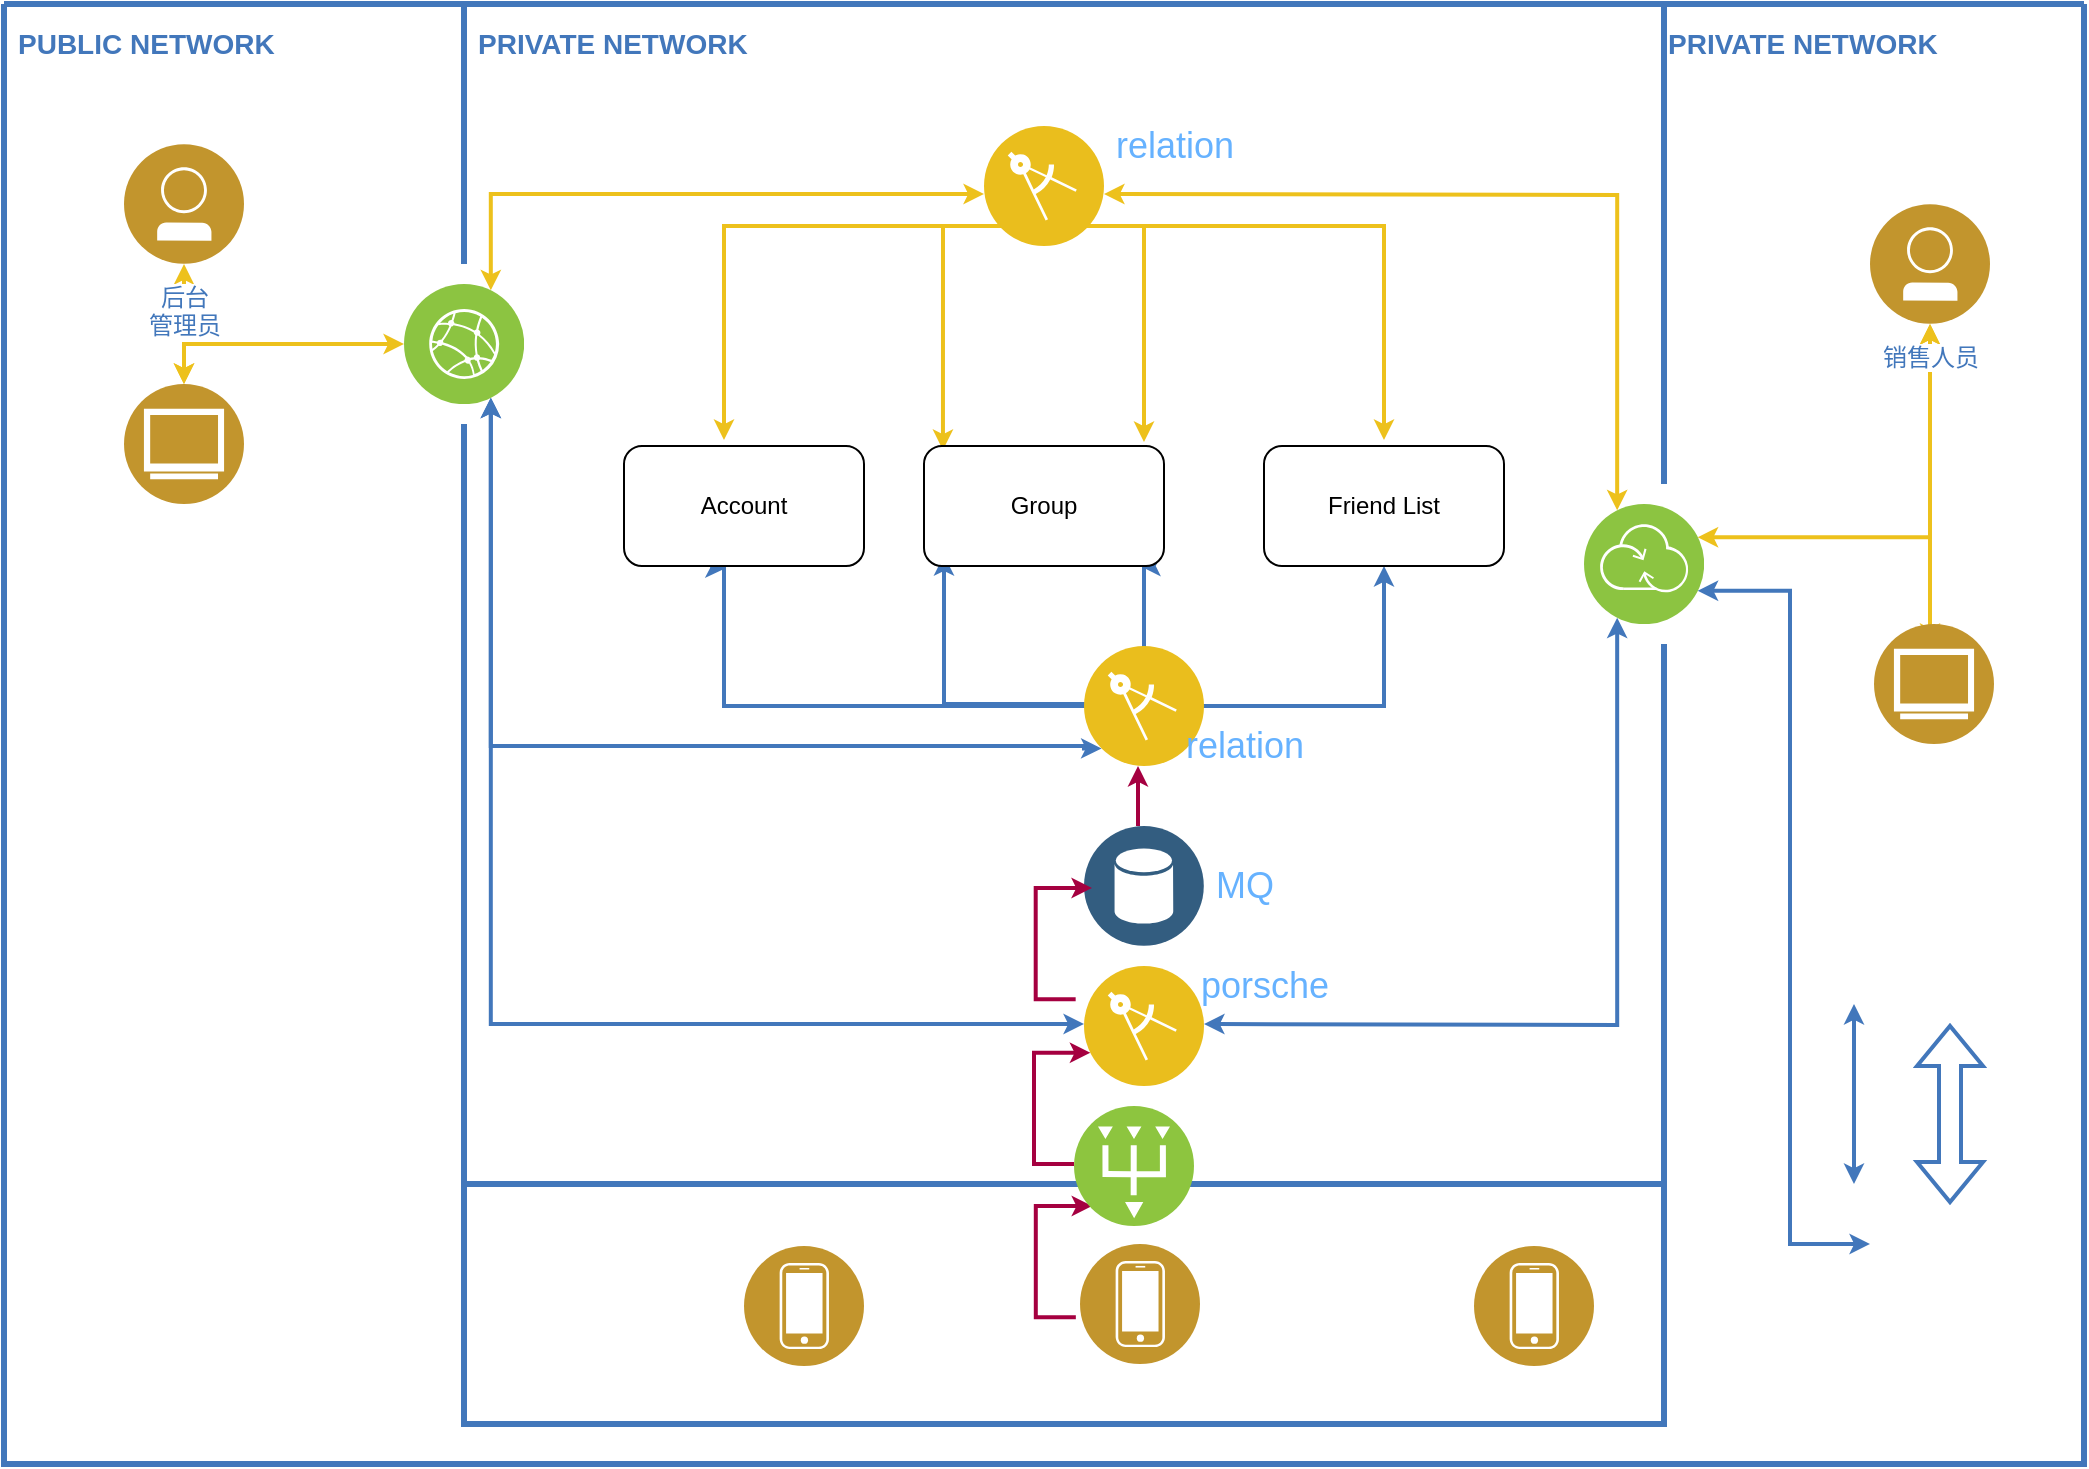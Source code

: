 <mxfile version="14.1.3" type="github">
  <diagram id="2f404044-711c-603c-8f00-f6bb4c023d3c" name="Page-1">
    <mxGraphModel dx="782" dy="483" grid="1" gridSize="10" guides="1" tooltips="1" connect="1" arrows="1" fold="1" page="1" pageScale="1" pageWidth="1169" pageHeight="827" background="#ffffff" math="0" shadow="0">
      <root>
        <mxCell id="0" />
        <mxCell id="1" parent="0" />
        <mxCell id="21" value="" style="swimlane;shadow=0;strokeColor=#4277BB;fillColor=#ffffff;fontColor=none;align=right;startSize=0;collapsible=0;noLabel=1;strokeWidth=3;" parent="1" vertex="1">
          <mxGeometry x="80" y="49" width="1040" height="730" as="geometry" />
        </mxCell>
        <mxCell id="23" style="edgeStyle=orthogonalEdgeStyle;rounded=0;html=1;labelBackgroundColor=#ffffff;jettySize=auto;orthogonalLoop=1;strokeColor=#EDC11C;fontColor=#000000;startArrow=classic;startFill=1;strokeWidth=2;endSize=4;startSize=4;" parent="21" source="2" edge="1">
          <mxGeometry relative="1" as="geometry">
            <mxPoint x="90" y="190" as="targetPoint" />
          </mxGeometry>
        </mxCell>
        <mxCell id="24" style="edgeStyle=orthogonalEdgeStyle;rounded=0;html=1;entryX=0.75;entryY=1;labelBackgroundColor=#ffffff;jettySize=auto;orthogonalLoop=1;strokeColor=#4277BB;fontColor=#000000;strokeWidth=2;endSize=4;startSize=4;startArrow=classic;startFill=1;exitX=0;exitY=1;exitDx=0;exitDy=0;" parent="21" source="w96-KTKLScIXot9OqA33-62" target="5" edge="1">
          <mxGeometry relative="1" as="geometry">
            <mxPoint x="540" y="441" as="sourcePoint" />
            <Array as="points">
              <mxPoint x="540" y="372" />
              <mxPoint x="540" y="371" />
              <mxPoint x="243" y="371" />
            </Array>
          </mxGeometry>
        </mxCell>
        <mxCell id="31" style="edgeStyle=orthogonalEdgeStyle;rounded=0;html=1;entryX=0.25;entryY=0;labelBackgroundColor=#ffffff;jettySize=auto;orthogonalLoop=1;strokeColor=#EDC11C;fontColor=#000000;startArrow=classic;strokeWidth=2;endSize=4;startSize=4;" parent="21" target="13" edge="1">
          <mxGeometry relative="1" as="geometry">
            <mxPoint x="550" y="95" as="sourcePoint" />
          </mxGeometry>
        </mxCell>
        <mxCell id="32" style="edgeStyle=orthogonalEdgeStyle;rounded=0;html=1;entryX=0.75;entryY=0;labelBackgroundColor=#ffffff;jettySize=auto;orthogonalLoop=1;strokeColor=#EDC11C;fontColor=#000000;startArrow=classic;strokeWidth=2;endSize=4;startSize=4;" parent="21" target="5" edge="1">
          <mxGeometry relative="1" as="geometry">
            <Array as="points">
              <mxPoint x="243" y="95" />
            </Array>
            <mxPoint x="490" y="95" as="sourcePoint" />
          </mxGeometry>
        </mxCell>
        <mxCell id="27" style="edgeStyle=orthogonalEdgeStyle;rounded=0;html=1;labelBackgroundColor=#ffffff;jettySize=auto;orthogonalLoop=1;strokeColor=#4277BB;fontColor=#000000;strokeWidth=2;endSize=4;startSize=4;startArrow=classic;startFill=1;exitX=0.425;exitY=1.017;exitDx=0;exitDy=0;exitPerimeter=0;entryX=0.5;entryY=1;entryDx=0;entryDy=0;" parent="21" source="w96-KTKLScIXot9OqA33-70" target="w96-KTKLScIXot9OqA33-72" edge="1">
          <mxGeometry relative="1" as="geometry">
            <Array as="points">
              <mxPoint x="360" y="282" />
              <mxPoint x="360" y="351" />
              <mxPoint x="690" y="351" />
            </Array>
            <mxPoint x="360" y="291" as="sourcePoint" />
            <mxPoint x="690" y="291" as="targetPoint" />
          </mxGeometry>
        </mxCell>
        <mxCell id="29" style="edgeStyle=orthogonalEdgeStyle;rounded=0;html=1;labelBackgroundColor=#ffffff;jettySize=auto;orthogonalLoop=1;strokeColor=#EDC11C;fontColor=#000000;startArrow=classic;strokeWidth=2;endSize=4;startSize=4;" parent="21" edge="1">
          <mxGeometry relative="1" as="geometry">
            <Array as="points">
              <mxPoint x="360" y="111" />
              <mxPoint x="690" y="111" />
            </Array>
            <mxPoint x="360" y="218" as="sourcePoint" />
            <mxPoint x="690" y="218" as="targetPoint" />
          </mxGeometry>
        </mxCell>
        <mxCell id="28" style="edgeStyle=orthogonalEdgeStyle;rounded=0;html=1;labelBackgroundColor=#ffffff;jettySize=auto;orthogonalLoop=1;strokeColor=#4277BB;fontColor=#000000;strokeWidth=2;endSize=4;startSize=4;startArrow=classic;startFill=1;entryX=0.9;entryY=1;entryDx=0;entryDy=0;entryPerimeter=0;" parent="21" target="w96-KTKLScIXot9OqA33-71" edge="1">
          <mxGeometry relative="1" as="geometry">
            <Array as="points">
              <mxPoint x="470" y="350" />
              <mxPoint x="570" y="350" />
              <mxPoint x="570" y="281" />
            </Array>
            <mxPoint x="470" y="275.58" as="sourcePoint" />
            <mxPoint x="570" y="295" as="targetPoint" />
          </mxGeometry>
        </mxCell>
        <mxCell id="30" style="edgeStyle=orthogonalEdgeStyle;rounded=0;html=1;labelBackgroundColor=#ffffff;jettySize=auto;orthogonalLoop=1;strokeColor=#EDC11C;fontColor=#000000;startArrow=classic;strokeWidth=2;endSize=4;startSize=4;exitX=0.079;exitY=0.033;exitDx=0;exitDy=0;exitPerimeter=0;" parent="21" source="w96-KTKLScIXot9OqA33-71" edge="1">
          <mxGeometry relative="1" as="geometry">
            <Array as="points">
              <mxPoint x="470" y="111" />
              <mxPoint x="570" y="111" />
            </Array>
            <mxPoint x="470" y="200.42" as="sourcePoint" />
            <mxPoint x="570" y="219" as="targetPoint" />
          </mxGeometry>
        </mxCell>
        <mxCell id="26" style="edgeStyle=orthogonalEdgeStyle;rounded=0;html=1;labelBackgroundColor=#ffffff;jettySize=auto;orthogonalLoop=1;strokeColor=#4277BB;fontColor=#000000;entryX=0.75;entryY=1;strokeWidth=2;endSize=4;startSize=4;startArrow=classic;startFill=1;" parent="21" target="5" edge="1">
          <mxGeometry relative="1" as="geometry">
            <Array as="points">
              <mxPoint x="243" y="510" />
            </Array>
            <mxPoint x="540" y="510" as="sourcePoint" />
          </mxGeometry>
        </mxCell>
        <mxCell id="38" style="edgeStyle=orthogonalEdgeStyle;rounded=0;html=1;entryX=0.25;entryY=1;labelBackgroundColor=#ffffff;jettySize=auto;orthogonalLoop=1;strokeColor=#4277BB;fontColor=#000000;strokeWidth=2;endSize=4;startSize=4;startArrow=classic;startFill=1;" parent="21" target="13" edge="1">
          <mxGeometry relative="1" as="geometry">
            <mxPoint x="600" y="510" as="sourcePoint" />
          </mxGeometry>
        </mxCell>
        <mxCell id="33" style="edgeStyle=orthogonalEdgeStyle;rounded=0;html=1;labelBackgroundColor=#ffffff;jettySize=auto;orthogonalLoop=1;strokeColor=#EDC11C;fontColor=#000000;startArrow=classic;strokeWidth=2;endSize=4;startSize=4;" parent="21" source="14" edge="1">
          <mxGeometry relative="1" as="geometry">
            <mxPoint x="963" y="320" as="targetPoint" />
          </mxGeometry>
        </mxCell>
        <mxCell id="34" style="edgeStyle=orthogonalEdgeStyle;rounded=0;html=1;entryX=1;entryY=0.25;labelBackgroundColor=#ffffff;jettySize=auto;orthogonalLoop=1;strokeColor=#EDC11C;fontColor=#000000;startArrow=classic;strokeWidth=2;endSize=4;startSize=4;" parent="21" source="14" target="13" edge="1">
          <mxGeometry relative="1" as="geometry">
            <mxPoint x="859.706" y="266.824" as="targetPoint" />
            <Array as="points">
              <mxPoint x="963" y="267" />
            </Array>
          </mxGeometry>
        </mxCell>
        <mxCell id="37" style="edgeStyle=orthogonalEdgeStyle;rounded=0;html=1;labelBackgroundColor=#ffffff;jettySize=auto;orthogonalLoop=1;strokeColor=#4277BB;fontColor=#000000;strokeWidth=2;endSize=4;startSize=4;startArrow=classic;startFill=1;" parent="21" edge="1">
          <mxGeometry relative="1" as="geometry">
            <mxPoint x="925" y="500" as="sourcePoint" />
            <mxPoint x="925" y="590" as="targetPoint" />
          </mxGeometry>
        </mxCell>
        <mxCell id="36" style="edgeStyle=orthogonalEdgeStyle;rounded=0;html=1;entryX=1;entryY=0.75;labelBackgroundColor=#ffffff;jettySize=auto;orthogonalLoop=1;strokeColor=#4277BB;fontColor=#000000;strokeWidth=2;endSize=4;startSize=4;startArrow=classic;startFill=1;" parent="21" target="13" edge="1">
          <mxGeometry relative="1" as="geometry">
            <mxPoint x="859.706" y="292.706" as="targetPoint" />
            <Array as="points">
              <mxPoint x="893" y="620" />
              <mxPoint x="893" y="293" />
            </Array>
            <mxPoint x="933" y="620" as="sourcePoint" />
          </mxGeometry>
        </mxCell>
        <mxCell id="2" value="后台&lt;br&gt;管理员" style="aspect=fixed;perimeter=ellipsePerimeter;html=1;align=center;shadow=0;dashed=0;image;image=img/lib/ibm/users/user.svg;strokeColor=#FF0000;fillColor=#FFFF66;gradientColor=none;fontColor=#4277BB;labelBackgroundColor=#ffffff;fontSize=12;spacingTop=3;" parent="21" vertex="1">
          <mxGeometry x="60" y="70" width="60" height="60" as="geometry" />
        </mxCell>
        <mxCell id="62" style="edgeStyle=orthogonalEdgeStyle;rounded=0;html=1;labelBackgroundColor=#ffffff;startArrow=classic;startFill=1;startSize=4;endSize=4;jettySize=auto;orthogonalLoop=1;strokeColor=#EDC11C;strokeWidth=2;fontSize=12;fontColor=#4277BB;" parent="21" target="5" edge="1">
          <mxGeometry relative="1" as="geometry">
            <Array as="points">
              <mxPoint x="90" y="170" />
            </Array>
            <mxPoint x="90" y="190" as="sourcePoint" />
          </mxGeometry>
        </mxCell>
        <mxCell id="5" value="" style="aspect=fixed;perimeter=ellipsePerimeter;html=1;align=center;shadow=0;dashed=0;image;image=img/lib/ibm/infrastructure/edge_services.svg;strokeColor=#FF0000;fillColor=#FFFF66;gradientColor=none;fontColor=#4277BB;labelBackgroundColor=#ffffff;spacingTop=3;" parent="21" vertex="1">
          <mxGeometry x="200" y="140" width="60" height="60" as="geometry" />
        </mxCell>
        <mxCell id="13" value="&lt;br&gt;" style="aspect=fixed;perimeter=ellipsePerimeter;html=1;align=center;shadow=0;dashed=0;image;image=img/lib/ibm/infrastructure/transformation_connectivity.svg;strokeColor=#FF0000;fillColor=#FFFF66;gradientColor=none;fontColor=#4277BB;labelBackgroundColor=#ffffff;spacingTop=3;" parent="21" vertex="1">
          <mxGeometry x="790" y="250" width="60" height="60" as="geometry" />
        </mxCell>
        <mxCell id="14" value="销售人员" style="aspect=fixed;perimeter=ellipsePerimeter;html=1;align=center;shadow=0;dashed=0;image;image=img/lib/ibm/users/user.svg;strokeColor=#FF0000;fillColor=#FFFF66;gradientColor=none;fontColor=#4277BB;labelBackgroundColor=#ffffff;spacingTop=3;" parent="21" vertex="1">
          <mxGeometry x="933" y="100" width="60" height="60" as="geometry" />
        </mxCell>
        <mxCell id="39" value="" style="swimlane;shadow=0;labelBackgroundColor=#007FFF;strokeColor=#4277BB;fillColor=none;gradientColor=none;fontColor=#000000;align=right;collapsible=0;startSize=0;strokeWidth=3;" parent="21" vertex="1">
          <mxGeometry x="230" y="590" width="600" height="120" as="geometry" />
        </mxCell>
        <mxCell id="I-lYZA_v-WWdvQ03mxnC-62" value="" style="aspect=fixed;perimeter=ellipsePerimeter;html=1;align=center;shadow=0;dashed=0;fontColor=#4277BB;labelBackgroundColor=#ffffff;fontSize=12;spacingTop=3;image;image=img/lib/ibm/users/device.svg;" parent="39" vertex="1">
          <mxGeometry x="140" y="31" width="60" height="60" as="geometry" />
        </mxCell>
        <mxCell id="I-lYZA_v-WWdvQ03mxnC-63" value="" style="aspect=fixed;perimeter=ellipsePerimeter;html=1;align=center;shadow=0;dashed=0;fontColor=#4277BB;labelBackgroundColor=#ffffff;fontSize=12;spacingTop=3;image;image=img/lib/ibm/users/device.svg;" parent="39" vertex="1">
          <mxGeometry x="308" y="30" width="60" height="60" as="geometry" />
        </mxCell>
        <mxCell id="I-lYZA_v-WWdvQ03mxnC-64" value="" style="aspect=fixed;perimeter=ellipsePerimeter;html=1;align=center;shadow=0;dashed=0;fontColor=#4277BB;labelBackgroundColor=#ffffff;fontSize=12;spacingTop=3;image;image=img/lib/ibm/users/device.svg;" parent="39" vertex="1">
          <mxGeometry x="505" y="31" width="60" height="60" as="geometry" />
        </mxCell>
        <mxCell id="w96-KTKLScIXot9OqA33-68" style="edgeStyle=orthogonalEdgeStyle;rounded=0;html=1;entryX=0;entryY=0.75;labelBackgroundColor=#ffffff;jettySize=auto;orthogonalLoop=1;strokeColor=#A50040;fontColor=#000000;strokeWidth=2;endSize=4;startSize=4;entryDx=0;entryDy=0;fillColor=#d80073;" edge="1" parent="39">
          <mxGeometry relative="1" as="geometry">
            <mxPoint x="314.087" y="11.016" as="targetPoint" />
            <Array as="points">
              <mxPoint x="285.92" y="66.6" />
              <mxPoint x="285.92" y="10.6" />
            </Array>
            <mxPoint x="305.92" y="66.6" as="sourcePoint" />
          </mxGeometry>
        </mxCell>
        <mxCell id="22" value="PUBLIC NETWORK" style="text;html=1;align=left;verticalAlign=middle;fontColor=#4277BB;shadow=0;dashed=0;strokeColor=none;fillColor=none;labelBackgroundColor=none;fontStyle=1;fontSize=14;spacingLeft=5;" parent="21" vertex="1">
          <mxGeometry y="10" width="150" height="20" as="geometry" />
        </mxCell>
        <mxCell id="43" value="" style="line;strokeWidth=3;direction=south;html=1;shadow=0;labelBackgroundColor=none;fillColor=none;gradientColor=none;fontSize=12;fontColor=#4277BB;align=right;strokeColor=#4277BB;" parent="21" vertex="1">
          <mxGeometry x="225" width="10" height="130" as="geometry" />
        </mxCell>
        <mxCell id="44" value="" style="line;strokeWidth=3;direction=south;html=1;shadow=0;labelBackgroundColor=none;fillColor=none;gradientColor=none;fontSize=12;fontColor=#4277BB;align=right;strokeColor=#4277BB;" parent="21" vertex="1">
          <mxGeometry x="225" y="210" width="10" height="380" as="geometry" />
        </mxCell>
        <mxCell id="46" value="" style="line;strokeWidth=3;direction=south;html=1;shadow=0;labelBackgroundColor=none;fillColor=none;gradientColor=none;fontSize=12;fontColor=#4277BB;align=right;strokeColor=#4277BB;" parent="21" vertex="1">
          <mxGeometry x="825" y="320" width="10" height="270" as="geometry" />
        </mxCell>
        <mxCell id="47" value="" style="line;strokeWidth=3;direction=south;html=1;shadow=0;labelBackgroundColor=none;fillColor=none;gradientColor=none;fontSize=12;fontColor=#4277BB;align=right;strokeColor=#4277BB;" parent="21" vertex="1">
          <mxGeometry x="825" width="10" height="240" as="geometry" />
        </mxCell>
        <mxCell id="48" value="PRIVATE NETWORK" style="text;html=1;align=left;verticalAlign=middle;fontColor=#4277BB;shadow=0;dashed=0;strokeColor=none;fillColor=none;labelBackgroundColor=none;fontStyle=1;fontSize=14;spacingLeft=5;" parent="21" vertex="1">
          <mxGeometry x="230" y="10" width="150" height="20" as="geometry" />
        </mxCell>
        <mxCell id="49" value="PRIVATE NETWORK" style="text;html=1;align=left;verticalAlign=middle;fontColor=#4277BB;shadow=0;dashed=0;strokeColor=none;fillColor=none;labelBackgroundColor=none;fontStyle=1;fontSize=14;spacingLeft=5;" parent="21" vertex="1">
          <mxGeometry x="825" y="10" width="185" height="20" as="geometry" />
        </mxCell>
        <mxCell id="I-lYZA_v-WWdvQ03mxnC-65" value="" style="aspect=fixed;perimeter=ellipsePerimeter;html=1;align=center;shadow=0;dashed=0;fontColor=#4277BB;labelBackgroundColor=#ffffff;fontSize=12;spacingTop=3;image;image=img/lib/ibm/vpc/PublicGateway.svg;direction=south;" parent="21" vertex="1">
          <mxGeometry x="535" y="551" width="60" height="60" as="geometry" />
        </mxCell>
        <mxCell id="I-lYZA_v-WWdvQ03mxnC-66" value="" style="aspect=fixed;perimeter=ellipsePerimeter;html=1;align=center;shadow=0;dashed=0;fontColor=#4277BB;labelBackgroundColor=#ffffff;fontSize=12;spacingTop=3;image;image=img/lib/ibm/applications/enterprise_applications.svg;" parent="21" vertex="1">
          <mxGeometry x="540" y="481" width="60" height="60" as="geometry" />
        </mxCell>
        <mxCell id="I-lYZA_v-WWdvQ03mxnC-69" value="" style="aspect=fixed;perimeter=ellipsePerimeter;html=1;align=center;shadow=0;dashed=0;fontColor=#4277BB;labelBackgroundColor=#ffffff;fontSize=12;spacingTop=3;image;image=img/lib/ibm/users/browser.svg;" parent="21" vertex="1">
          <mxGeometry x="60" y="190" width="60" height="60" as="geometry" />
        </mxCell>
        <mxCell id="I-lYZA_v-WWdvQ03mxnC-70" value="" style="aspect=fixed;perimeter=ellipsePerimeter;html=1;align=center;shadow=0;dashed=0;fontColor=#4277BB;labelBackgroundColor=#ffffff;fontSize=12;spacingTop=3;image;image=img/lib/ibm/users/browser.svg;" parent="21" vertex="1">
          <mxGeometry x="935" y="310" width="60" height="60" as="geometry" />
        </mxCell>
        <mxCell id="w96-KTKLScIXot9OqA33-62" value="" style="aspect=fixed;perimeter=ellipsePerimeter;html=1;align=center;shadow=0;dashed=0;fontColor=#4277BB;labelBackgroundColor=#ffffff;fontSize=12;spacingTop=3;image;image=img/lib/ibm/applications/enterprise_applications.svg;" vertex="1" parent="21">
          <mxGeometry x="540" y="321" width="60" height="60" as="geometry" />
        </mxCell>
        <mxCell id="w96-KTKLScIXot9OqA33-65" style="edgeStyle=orthogonalEdgeStyle;rounded=0;html=1;entryX=0;entryY=0.75;labelBackgroundColor=#ffffff;jettySize=auto;orthogonalLoop=1;strokeColor=#A50040;fontColor=#000000;strokeWidth=2;endSize=4;startSize=4;entryDx=0;entryDy=0;fillColor=#d80073;" edge="1" parent="21" target="I-lYZA_v-WWdvQ03mxnC-66">
          <mxGeometry relative="1" as="geometry">
            <mxPoint x="452" y="390" as="targetPoint" />
            <Array as="points">
              <mxPoint x="515" y="580" />
              <mxPoint x="515" y="524" />
            </Array>
            <mxPoint x="535" y="580" as="sourcePoint" />
          </mxGeometry>
        </mxCell>
        <mxCell id="w96-KTKLScIXot9OqA33-66" value="" style="aspect=fixed;perimeter=ellipsePerimeter;html=1;align=center;shadow=0;dashed=0;image;image=img/lib/ibm/data/data_services.svg;strokeColor=#FF0000;fillColor=#FFFF66;gradientColor=none;fontColor=#4277BB;labelBackgroundColor=#ffffff;spacingTop=3;" vertex="1" parent="21">
          <mxGeometry x="540" y="411" width="60" height="60" as="geometry" />
        </mxCell>
        <mxCell id="w96-KTKLScIXot9OqA33-67" style="edgeStyle=orthogonalEdgeStyle;rounded=0;html=1;entryX=0;entryY=0.75;labelBackgroundColor=#ffffff;jettySize=auto;orthogonalLoop=1;strokeColor=#A50040;fontColor=#000000;strokeWidth=2;endSize=4;startSize=4;entryDx=0;entryDy=0;fillColor=#d80073;" edge="1" parent="21">
          <mxGeometry relative="1" as="geometry">
            <mxPoint x="543.997" y="442.016" as="targetPoint" />
            <Array as="points">
              <mxPoint x="515.83" y="497.6" />
              <mxPoint x="515.83" y="441.6" />
            </Array>
            <mxPoint x="535.83" y="497.6" as="sourcePoint" />
          </mxGeometry>
        </mxCell>
        <mxCell id="w96-KTKLScIXot9OqA33-69" style="edgeStyle=orthogonalEdgeStyle;rounded=0;html=1;labelBackgroundColor=#ffffff;jettySize=auto;orthogonalLoop=1;strokeColor=#A50040;fontColor=#000000;strokeWidth=2;endSize=4;startSize=4;fillColor=#d80073;" edge="1" parent="21">
          <mxGeometry relative="1" as="geometry">
            <mxPoint x="567" y="381" as="targetPoint" />
            <Array as="points">
              <mxPoint x="566.83" y="411" />
              <mxPoint x="566.83" y="355" />
            </Array>
            <mxPoint x="567" y="411" as="sourcePoint" />
          </mxGeometry>
        </mxCell>
        <mxCell id="w96-KTKLScIXot9OqA33-70" value="Account" style="rounded=1;whiteSpace=wrap;html=1;" vertex="1" parent="21">
          <mxGeometry x="310" y="221" width="120" height="60" as="geometry" />
        </mxCell>
        <mxCell id="w96-KTKLScIXot9OqA33-71" value="Group" style="rounded=1;whiteSpace=wrap;html=1;" vertex="1" parent="21">
          <mxGeometry x="460" y="221" width="120" height="60" as="geometry" />
        </mxCell>
        <mxCell id="w96-KTKLScIXot9OqA33-72" value="Friend List" style="rounded=1;whiteSpace=wrap;html=1;" vertex="1" parent="21">
          <mxGeometry x="630" y="221" width="120" height="60" as="geometry" />
        </mxCell>
        <mxCell id="w96-KTKLScIXot9OqA33-73" value="" style="aspect=fixed;perimeter=ellipsePerimeter;html=1;align=center;shadow=0;dashed=0;fontColor=#4277BB;labelBackgroundColor=#ffffff;fontSize=12;spacingTop=3;image;image=img/lib/ibm/applications/enterprise_applications.svg;" vertex="1" parent="21">
          <mxGeometry x="490" y="61" width="60" height="60" as="geometry" />
        </mxCell>
        <mxCell id="w96-KTKLScIXot9OqA33-75" value="&lt;font color=&quot;#66b2ff&quot; style=&quot;font-size: 18px&quot;&gt;MQ&lt;/font&gt;" style="text;html=1;resizable=0;autosize=1;align=center;verticalAlign=middle;points=[];fillColor=none;strokeColor=none;rounded=0;" vertex="1" parent="21">
          <mxGeometry x="600" y="431" width="40" height="20" as="geometry" />
        </mxCell>
        <mxCell id="w96-KTKLScIXot9OqA33-76" value="&lt;font color=&quot;#66b2ff&quot;&gt;&lt;span style=&quot;font-size: 18px&quot;&gt;porsche&lt;/span&gt;&lt;/font&gt;" style="text;html=1;resizable=0;autosize=1;align=center;verticalAlign=middle;points=[];fillColor=none;strokeColor=none;rounded=0;" vertex="1" parent="21">
          <mxGeometry x="590" y="481" width="80" height="20" as="geometry" />
        </mxCell>
        <mxCell id="w96-KTKLScIXot9OqA33-77" value="&lt;font color=&quot;#66b2ff&quot;&gt;&lt;span style=&quot;font-size: 18px&quot;&gt;relation&lt;/span&gt;&lt;/font&gt;" style="text;html=1;resizable=0;autosize=1;align=center;verticalAlign=middle;points=[];fillColor=none;strokeColor=none;rounded=0;" vertex="1" parent="21">
          <mxGeometry x="585" y="361" width="70" height="20" as="geometry" />
        </mxCell>
        <mxCell id="w96-KTKLScIXot9OqA33-78" value="&lt;font color=&quot;#66b2ff&quot;&gt;&lt;span style=&quot;font-size: 18px&quot;&gt;relation&lt;/span&gt;&lt;/font&gt;" style="text;html=1;resizable=0;autosize=1;align=center;verticalAlign=middle;points=[];fillColor=none;strokeColor=none;rounded=0;" vertex="1" parent="21">
          <mxGeometry x="550" y="61" width="70" height="20" as="geometry" />
        </mxCell>
        <mxCell id="w96-KTKLScIXot9OqA33-64" style="edgeStyle=orthogonalEdgeStyle;rounded=0;html=1;labelBackgroundColor=#ffffff;jettySize=auto;orthogonalLoop=1;strokeColor=#4277BB;fontColor=#000000;strokeWidth=2;startArrow=block;startFill=1;shape=flexArrow;" edge="1" parent="1">
          <mxGeometry relative="1" as="geometry">
            <mxPoint x="1053" y="559" as="sourcePoint" />
            <mxPoint x="1053" y="649" as="targetPoint" />
          </mxGeometry>
        </mxCell>
      </root>
    </mxGraphModel>
  </diagram>
</mxfile>
